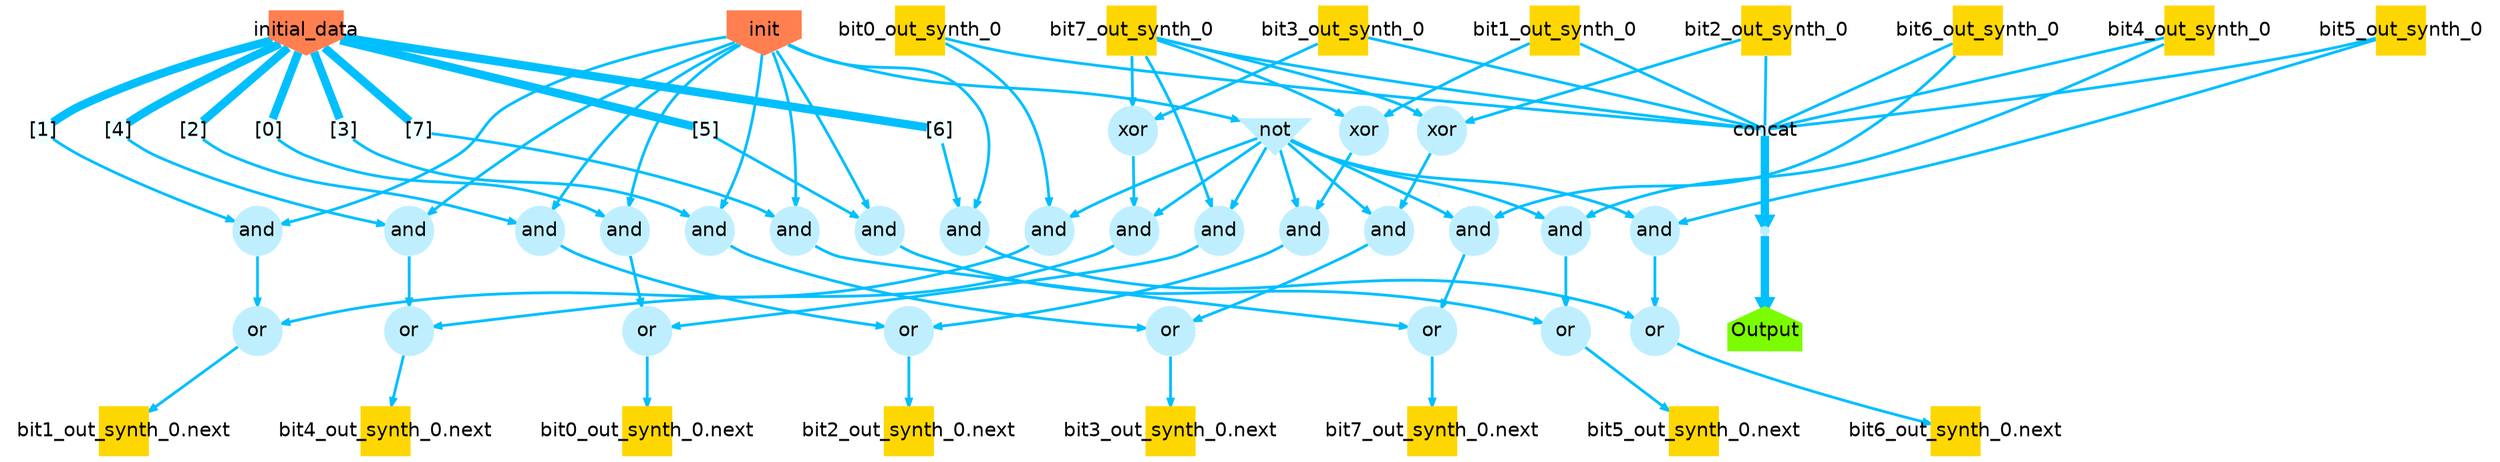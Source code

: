 digraph g {
    graph [splines="spline", outputorder="edgesfirst"];
    node [shape=circle, style=filled, fillcolor=lightblue1,
        fontcolor=black, fontname=helvetica, penwidth=0,
        fixedsize=shape];
    edge [labelfloat=false, penwidth=2, color=deepskyblue, arrowsize=.5];
    n0 [label="", height=.1, width=.1];
    n1 [label="Output", shape=house, fillcolor=lawngreen];
    n2 [label="bit0_out_synth_0.next", shape=square, fillcolor=gold];
    n3 [label="bit0_out_synth_0", shape=square, fillcolor=gold];
    n4 [label="bit1_out_synth_0.next", shape=square, fillcolor=gold];
    n5 [label="bit1_out_synth_0", shape=square, fillcolor=gold];
    n6 [label="bit2_out_synth_0.next", shape=square, fillcolor=gold];
    n7 [label="bit2_out_synth_0", shape=square, fillcolor=gold];
    n8 [label="bit3_out_synth_0.next", shape=square, fillcolor=gold];
    n9 [label="bit3_out_synth_0", shape=square, fillcolor=gold];
    n10 [label="bit4_out_synth_0.next", shape=square, fillcolor=gold];
    n11 [label="bit4_out_synth_0", shape=square, fillcolor=gold];
    n12 [label="bit5_out_synth_0.next", shape=square, fillcolor=gold];
    n13 [label="bit5_out_synth_0", shape=square, fillcolor=gold];
    n14 [label="bit6_out_synth_0.next", shape=square, fillcolor=gold];
    n15 [label="bit6_out_synth_0", shape=square, fillcolor=gold];
    n16 [label="bit7_out_synth_0.next", shape=square, fillcolor=gold];
    n17 [label="bit7_out_synth_0", shape=square, fillcolor=gold];
    n18 [label="init", shape=invhouse, fillcolor=coral];
    n19 [label="initial_data", shape=invhouse, fillcolor=coral];
    n20 [label="[0]", fillcolor=azure1, height=.25, width=.25];
    n21 [label="[1]", fillcolor=azure1, height=.25, width=.25];
    n22 [label="[2]", fillcolor=azure1, height=.25, width=.25];
    n23 [label="[3]", fillcolor=azure1, height=.25, width=.25];
    n24 [label="[4]", fillcolor=azure1, height=.25, width=.25];
    n25 [label="[5]", fillcolor=azure1, height=.25, width=.25];
    n26 [label="[6]", fillcolor=azure1, height=.25, width=.25];
    n27 [label="[7]", fillcolor=azure1, height=.25, width=.25];
    n28 [label="concat", height=.1, width=.1];
    n29 [label="or"];
    n30 [label="and"];
    n31 [label="and"];
    n32 [label="xor"];
    n33 [label="and"];
    n34 [label="and"];
    n35 [label="or"];
    n36 [label="and"];
    n37 [label="and"];
    n38 [label="and"];
    n39 [label="or"];
    n40 [label="and"];
    n41 [label="and"];
    n42 [label="and"];
    n43 [label="or"];
    n44 [label="or"];
    n45 [label="or"];
    n46 [label="not", shape=invtriangle];
    n47 [label="and"];
    n48 [label="xor"];
    n49 [label="and"];
    n50 [label="and"];
    n51 [label="or"];
    n52 [label="and"];
    n53 [label="xor"];
    n54 [label="and"];
    n55 [label="and"];
    n56 [label="or"];
    n0 -> n1 [label="", penwidth="6", arrowhead="normal"];
    n3 -> n28 [label="", penwidth="2", arrowhead="none"];
    n3 -> n37 [label="", penwidth="2", arrowhead="normal"];
    n5 -> n28 [label="", penwidth="2", arrowhead="none"];
    n5 -> n32 [label="", penwidth="2", arrowhead="normal"];
    n7 -> n28 [label="", penwidth="2", arrowhead="none"];
    n7 -> n48 [label="", penwidth="2", arrowhead="normal"];
    n9 -> n28 [label="", penwidth="2", arrowhead="none"];
    n9 -> n53 [label="", penwidth="2", arrowhead="normal"];
    n11 -> n28 [label="", penwidth="2", arrowhead="none"];
    n11 -> n47 [label="", penwidth="2", arrowhead="normal"];
    n13 -> n28 [label="", penwidth="2", arrowhead="none"];
    n13 -> n55 [label="", penwidth="2", arrowhead="normal"];
    n15 -> n28 [label="", penwidth="2", arrowhead="none"];
    n15 -> n30 [label="", penwidth="2", arrowhead="normal"];
    n17 -> n28 [label="", penwidth="2", arrowhead="none"];
    n17 -> n32 [label="", penwidth="2", arrowhead="normal"];
    n17 -> n40 [label="", penwidth="2", arrowhead="normal"];
    n17 -> n48 [label="", penwidth="2", arrowhead="normal"];
    n17 -> n53 [label="", penwidth="2", arrowhead="normal"];
    n18 -> n31 [label="", penwidth="2", arrowhead="normal"];
    n18 -> n33 [label="", penwidth="2", arrowhead="normal"];
    n18 -> n34 [label="", penwidth="2", arrowhead="normal"];
    n18 -> n36 [label="", penwidth="2", arrowhead="normal"];
    n18 -> n38 [label="", penwidth="2", arrowhead="normal"];
    n18 -> n41 [label="", penwidth="2", arrowhead="normal"];
    n18 -> n46 [label="", penwidth="2", arrowhead="normal"];
    n18 -> n49 [label="", penwidth="2", arrowhead="normal"];
    n18 -> n50 [label="", penwidth="2", arrowhead="normal"];
    n19 -> n20 [label="", penwidth="6", arrowhead="none"];
    n19 -> n21 [label="", penwidth="6", arrowhead="none"];
    n19 -> n22 [label="", penwidth="6", arrowhead="none"];
    n19 -> n23 [label="", penwidth="6", arrowhead="none"];
    n19 -> n24 [label="", penwidth="6", arrowhead="none"];
    n19 -> n25 [label="", penwidth="6", arrowhead="none"];
    n19 -> n26 [label="", penwidth="6", arrowhead="none"];
    n19 -> n27 [label="", penwidth="6", arrowhead="none"];
    n20 -> n38 [label="", penwidth="2", arrowhead="normal"];
    n21 -> n34 [label="", penwidth="2", arrowhead="normal"];
    n22 -> n41 [label="", penwidth="2", arrowhead="normal"];
    n23 -> n49 [label="", penwidth="2", arrowhead="normal"];
    n24 -> n31 [label="", penwidth="2", arrowhead="normal"];
    n25 -> n33 [label="", penwidth="2", arrowhead="normal"];
    n26 -> n50 [label="", penwidth="2", arrowhead="normal"];
    n27 -> n36 [label="", penwidth="2", arrowhead="normal"];
    n28 -> n0 [label="", penwidth="6", arrowhead="normal"];
    n29 -> n10 [label="", penwidth="2", arrowhead="normal"];
    n30 -> n45 [label="", penwidth="2", arrowhead="normal"];
    n31 -> n29 [label="", penwidth="2", arrowhead="normal"];
    n32 -> n54 [label="", penwidth="2", arrowhead="normal"];
    n33 -> n56 [label="", penwidth="2", arrowhead="normal"];
    n34 -> n43 [label="", penwidth="2", arrowhead="normal"];
    n35 -> n8 [label="", penwidth="2", arrowhead="normal"];
    n36 -> n45 [label="", penwidth="2", arrowhead="normal"];
    n37 -> n43 [label="", penwidth="2", arrowhead="normal"];
    n38 -> n44 [label="", penwidth="2", arrowhead="normal"];
    n39 -> n6 [label="", penwidth="2", arrowhead="normal"];
    n40 -> n44 [label="", penwidth="2", arrowhead="normal"];
    n41 -> n39 [label="", penwidth="2", arrowhead="normal"];
    n42 -> n35 [label="", penwidth="2", arrowhead="normal"];
    n43 -> n4 [label="", penwidth="2", arrowhead="normal"];
    n44 -> n2 [label="", penwidth="2", arrowhead="normal"];
    n45 -> n16 [label="", penwidth="2", arrowhead="normal"];
    n46 -> n30 [label="", penwidth="2", arrowhead="normal"];
    n46 -> n37 [label="", penwidth="2", arrowhead="normal"];
    n46 -> n40 [label="", penwidth="2", arrowhead="normal"];
    n46 -> n42 [label="", penwidth="2", arrowhead="normal"];
    n46 -> n47 [label="", penwidth="2", arrowhead="normal"];
    n46 -> n52 [label="", penwidth="2", arrowhead="normal"];
    n46 -> n54 [label="", penwidth="2", arrowhead="normal"];
    n46 -> n55 [label="", penwidth="2", arrowhead="normal"];
    n47 -> n56 [label="", penwidth="2", arrowhead="normal"];
    n48 -> n42 [label="", penwidth="2", arrowhead="normal"];
    n49 -> n35 [label="", penwidth="2", arrowhead="normal"];
    n50 -> n51 [label="", penwidth="2", arrowhead="normal"];
    n51 -> n14 [label="", penwidth="2", arrowhead="normal"];
    n52 -> n29 [label="", penwidth="2", arrowhead="normal"];
    n53 -> n52 [label="", penwidth="2", arrowhead="normal"];
    n54 -> n39 [label="", penwidth="2", arrowhead="normal"];
    n55 -> n51 [label="", penwidth="2", arrowhead="normal"];
    n56 -> n12 [label="", penwidth="2", arrowhead="normal"];
}

